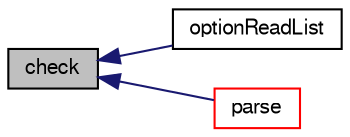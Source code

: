 digraph "check"
{
  bgcolor="transparent";
  edge [fontname="FreeSans",fontsize="10",labelfontname="FreeSans",labelfontsize="10"];
  node [fontname="FreeSans",fontsize="10",shape=record];
  rankdir="LR";
  Node3233 [label="check",height=0.2,width=0.4,color="black", fillcolor="grey75", style="filled", fontcolor="black"];
  Node3233 -> Node3234 [dir="back",color="midnightblue",fontsize="10",style="solid",fontname="FreeSans"];
  Node3234 [label="optionReadList",height=0.2,width=0.4,color="black",URL="$a26662.html#a95822c10f836f8defd7564c15a591602",tooltip="Read a List of values from the named option. "];
  Node3233 -> Node3235 [dir="back",color="midnightblue",fontsize="10",style="solid",fontname="FreeSans"];
  Node3235 [label="parse",height=0.2,width=0.4,color="red",URL="$a26662.html#a00aad68f835a5c0bcb8920505bb0bd10",tooltip="Parse. "];
}
